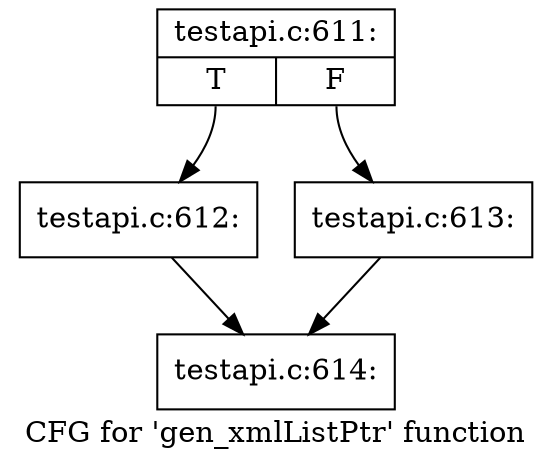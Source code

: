 digraph "CFG for 'gen_xmlListPtr' function" {
	label="CFG for 'gen_xmlListPtr' function";

	Node0x463be80 [shape=record,label="{testapi.c:611:|{<s0>T|<s1>F}}"];
	Node0x463be80:s0 -> Node0x4642bc0;
	Node0x463be80:s1 -> Node0x4642c10;
	Node0x4642bc0 [shape=record,label="{testapi.c:612:}"];
	Node0x4642bc0 -> Node0x463c500;
	Node0x4642c10 [shape=record,label="{testapi.c:613:}"];
	Node0x4642c10 -> Node0x463c500;
	Node0x463c500 [shape=record,label="{testapi.c:614:}"];
}
